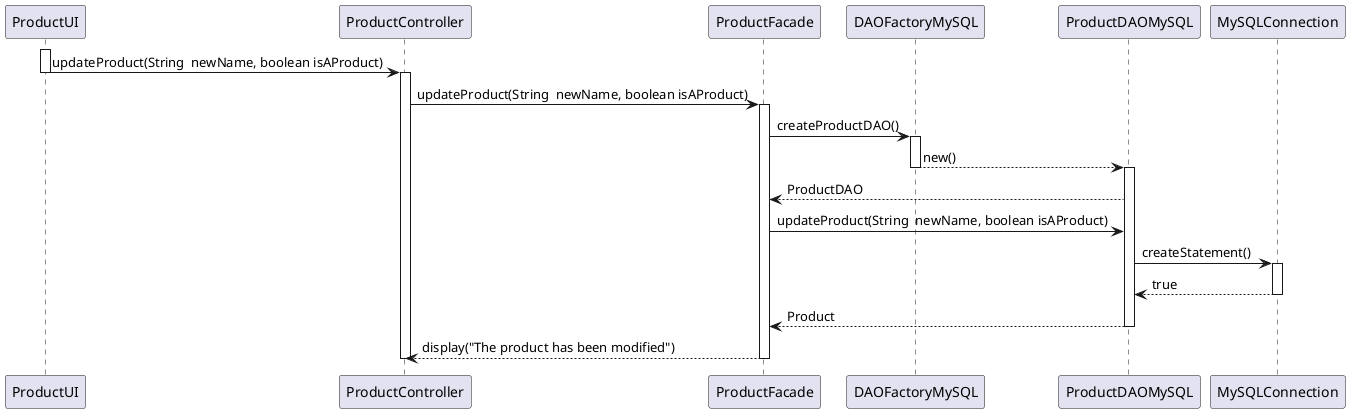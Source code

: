 @startuml
activate ProductUI
ProductUI -> ProductController : updateProduct(String  newName, boolean isAProduct)
deactivate ProductUI
activate ProductController
ProductController -> ProductFacade : updateProduct(String  newName, boolean isAProduct)
activate ProductFacade
ProductFacade -> DAOFactoryMySQL : createProductDAO()
activate DAOFactoryMySQL
DAOFactoryMySQL --> ProductDAOMySQL: new()
deactivate DAOFactoryMySQL
activate ProductDAOMySQL
ProductDAOMySQL --> ProductFacade: ProductDAO
ProductFacade -> ProductDAOMySQL : updateProduct(String  newName, boolean isAProduct)
ProductDAOMySQL -> MySQLConnection : createStatement()
activate MySQLConnection
MySQLConnection --> ProductDAOMySQL: true
deactivate MySQLConnection
ProductDAOMySQL --> ProductFacade : Product
deactivate ProductDAOMySQL
ProductFacade --> ProductController : display("The product has been modified")
deactivate ProductController
deactivate ProductFacade
@enduml